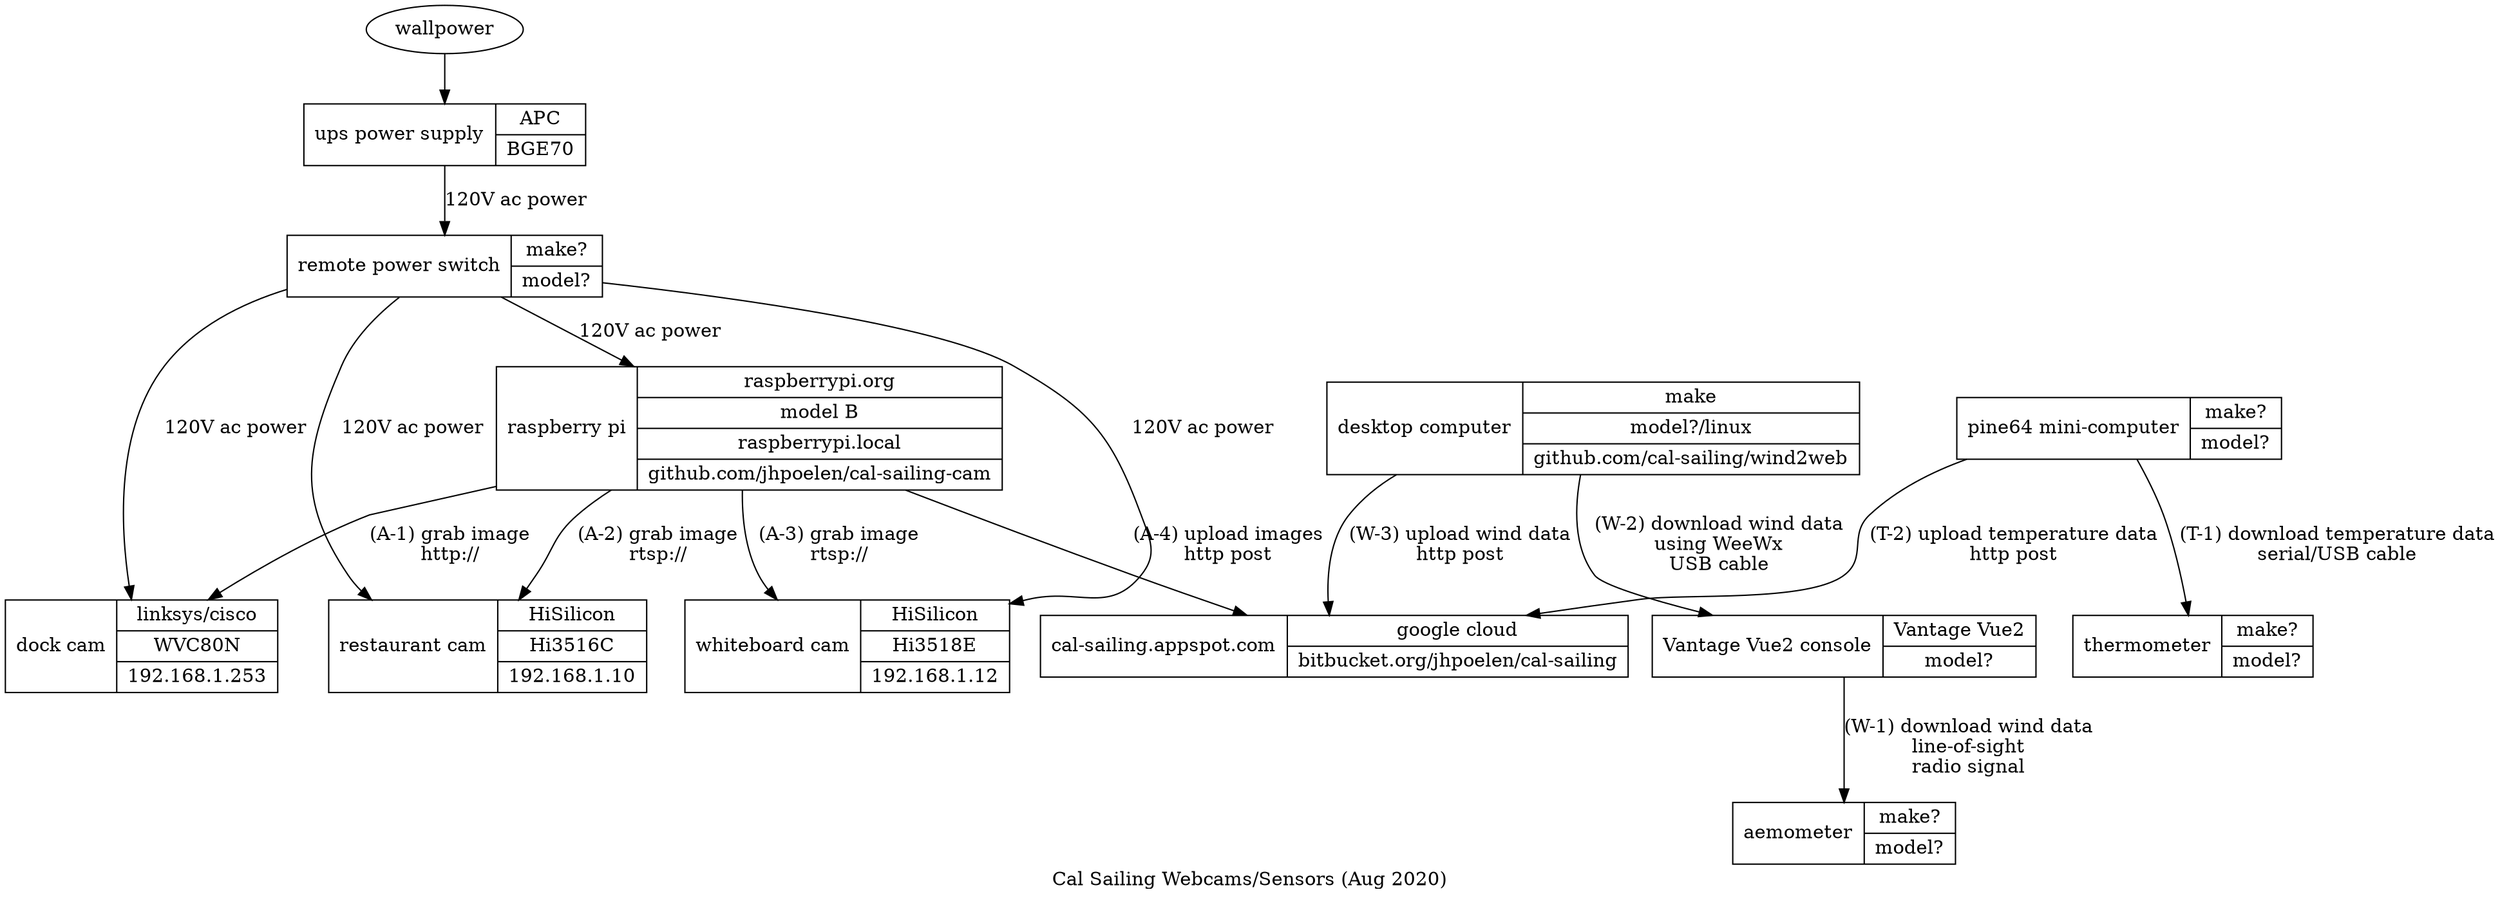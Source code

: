 digraph calsailingcam {
    "dock" [
       label = "dock cam | { linksys/cisco | WVC80N | 192.168.1.253 }"
       shape = "record"
    ]
    "restaurant" [
        label = "restaurant cam | { HiSilicon  | Hi3516C | 192.168.1.10 }"
	 shape = "record"
    ]
    "whiteboard" [
        label = "whiteboard cam | { HiSilicon  | Hi3518E | 192.168.1.12 }"
	 shape = "record"
    ]
    "raspberry" [
        label = "raspberry pi | { raspberrypi.org | model B | raspberrypi.local | github.com/jhpoelen/cal-sailing-cam }"
        shape = "record"
    ]
    "ups" [
        label = "ups power supply | { APC | BGE70 }"
        shape = "record"
    ]
    "thermometer" [
        label = "thermometer | { make? | model? }"
        shape = "record"
    ]
    "powerswitch" [
        label = "remote power switch | { make? | model? }"
        shape = "record"
    ]
    "anemometer" [
        label = "aemometer | { make? | model? }"
        shape = "record"
    ]
    "weatherstation" [
        label = "Vantage Vue2 console | { Vantage Vue2 | model? }"
        shape = "record"
    ]
    "desktop" [
        label = "desktop computer | { make | model?/linux | github.com/cal-sailing/wind2web }"
        shape = "record"
    ]
    "pine64" [
        label = "pine64 mini-computer | { make? | model? }"
        shape = "record"
    ]
    "server" [
        label = "cal-sailing.appspot.com | { google cloud | bitbucket.org/jhpoelen/cal-sailing }"
        shape = "record"
    ]

    "raspberry"->"dock"[label="(A-1) grab image\nhttp://"]
    "raspberry"->"restaurant"[label="(A-2) grab image\nrtsp://"]
    "raspberry"->"whiteboard"[label="(A-3) grab image\nrtsp://"]
    "raspberry"->"server"[label="(A-4) upload images\nhttp post"]
    "wallpower" -> "ups"
    
    "ups"->"powerswitch"[label="120V ac power"]
    "powerswitch"->"raspberry"[label="120V ac power"]
    "powerswitch"->"dock"[label="120V ac power"]
    "powerswitch"->"restaurant"[label="120V ac power"]
    "powerswitch"->"whiteboard"[label="120V ac power"]

    "weatherstation"->"anemometer"[label="(W-1) download wind data\nline-of-sight\nradio signal"]
    "desktop"->"weatherstation"[label="(W-2) download wind data\nusing WeeWx\nUSB cable"]
    "desktop"->"server"[label="(W-3) upload wind data\nhttp post"]

    "pine64"->"thermometer"[label="(T-1) download temperature data\nserial/USB cable"]
    "pine64"->"server"[label="(T-2) upload temperature data\nhttp post"]

    label="Cal Sailing Webcams/Sensors (Aug 2020)"
}
